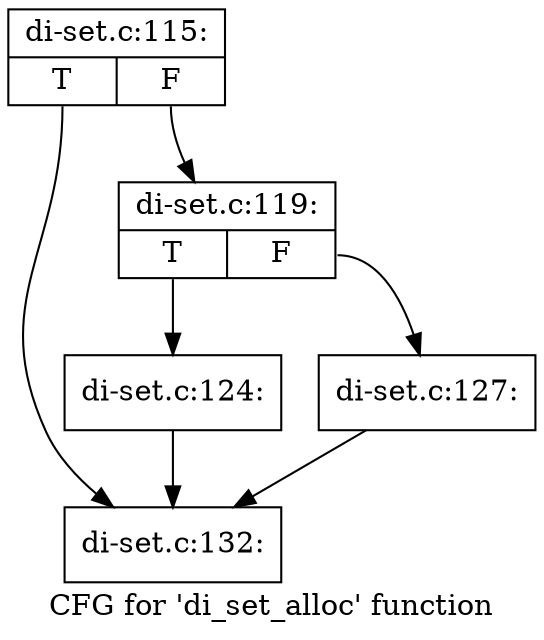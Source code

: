 digraph "CFG for 'di_set_alloc' function" {
	label="CFG for 'di_set_alloc' function";

	Node0xcc75f10 [shape=record,label="{di-set.c:115:|{<s0>T|<s1>F}}"];
	Node0xcc75f10:s0 -> Node0xcc76110;
	Node0xcc75f10:s1 -> Node0xcc7fdc0;
	Node0xcc7fdc0 [shape=record,label="{di-set.c:119:|{<s0>T|<s1>F}}"];
	Node0xcc7fdc0:s0 -> Node0xcbb7020;
	Node0xcc7fdc0:s1 -> Node0xcab7e30;
	Node0xcbb7020 [shape=record,label="{di-set.c:124:}"];
	Node0xcbb7020 -> Node0xcc76110;
	Node0xcab7e30 [shape=record,label="{di-set.c:127:}"];
	Node0xcab7e30 -> Node0xcc76110;
	Node0xcc76110 [shape=record,label="{di-set.c:132:}"];
}
